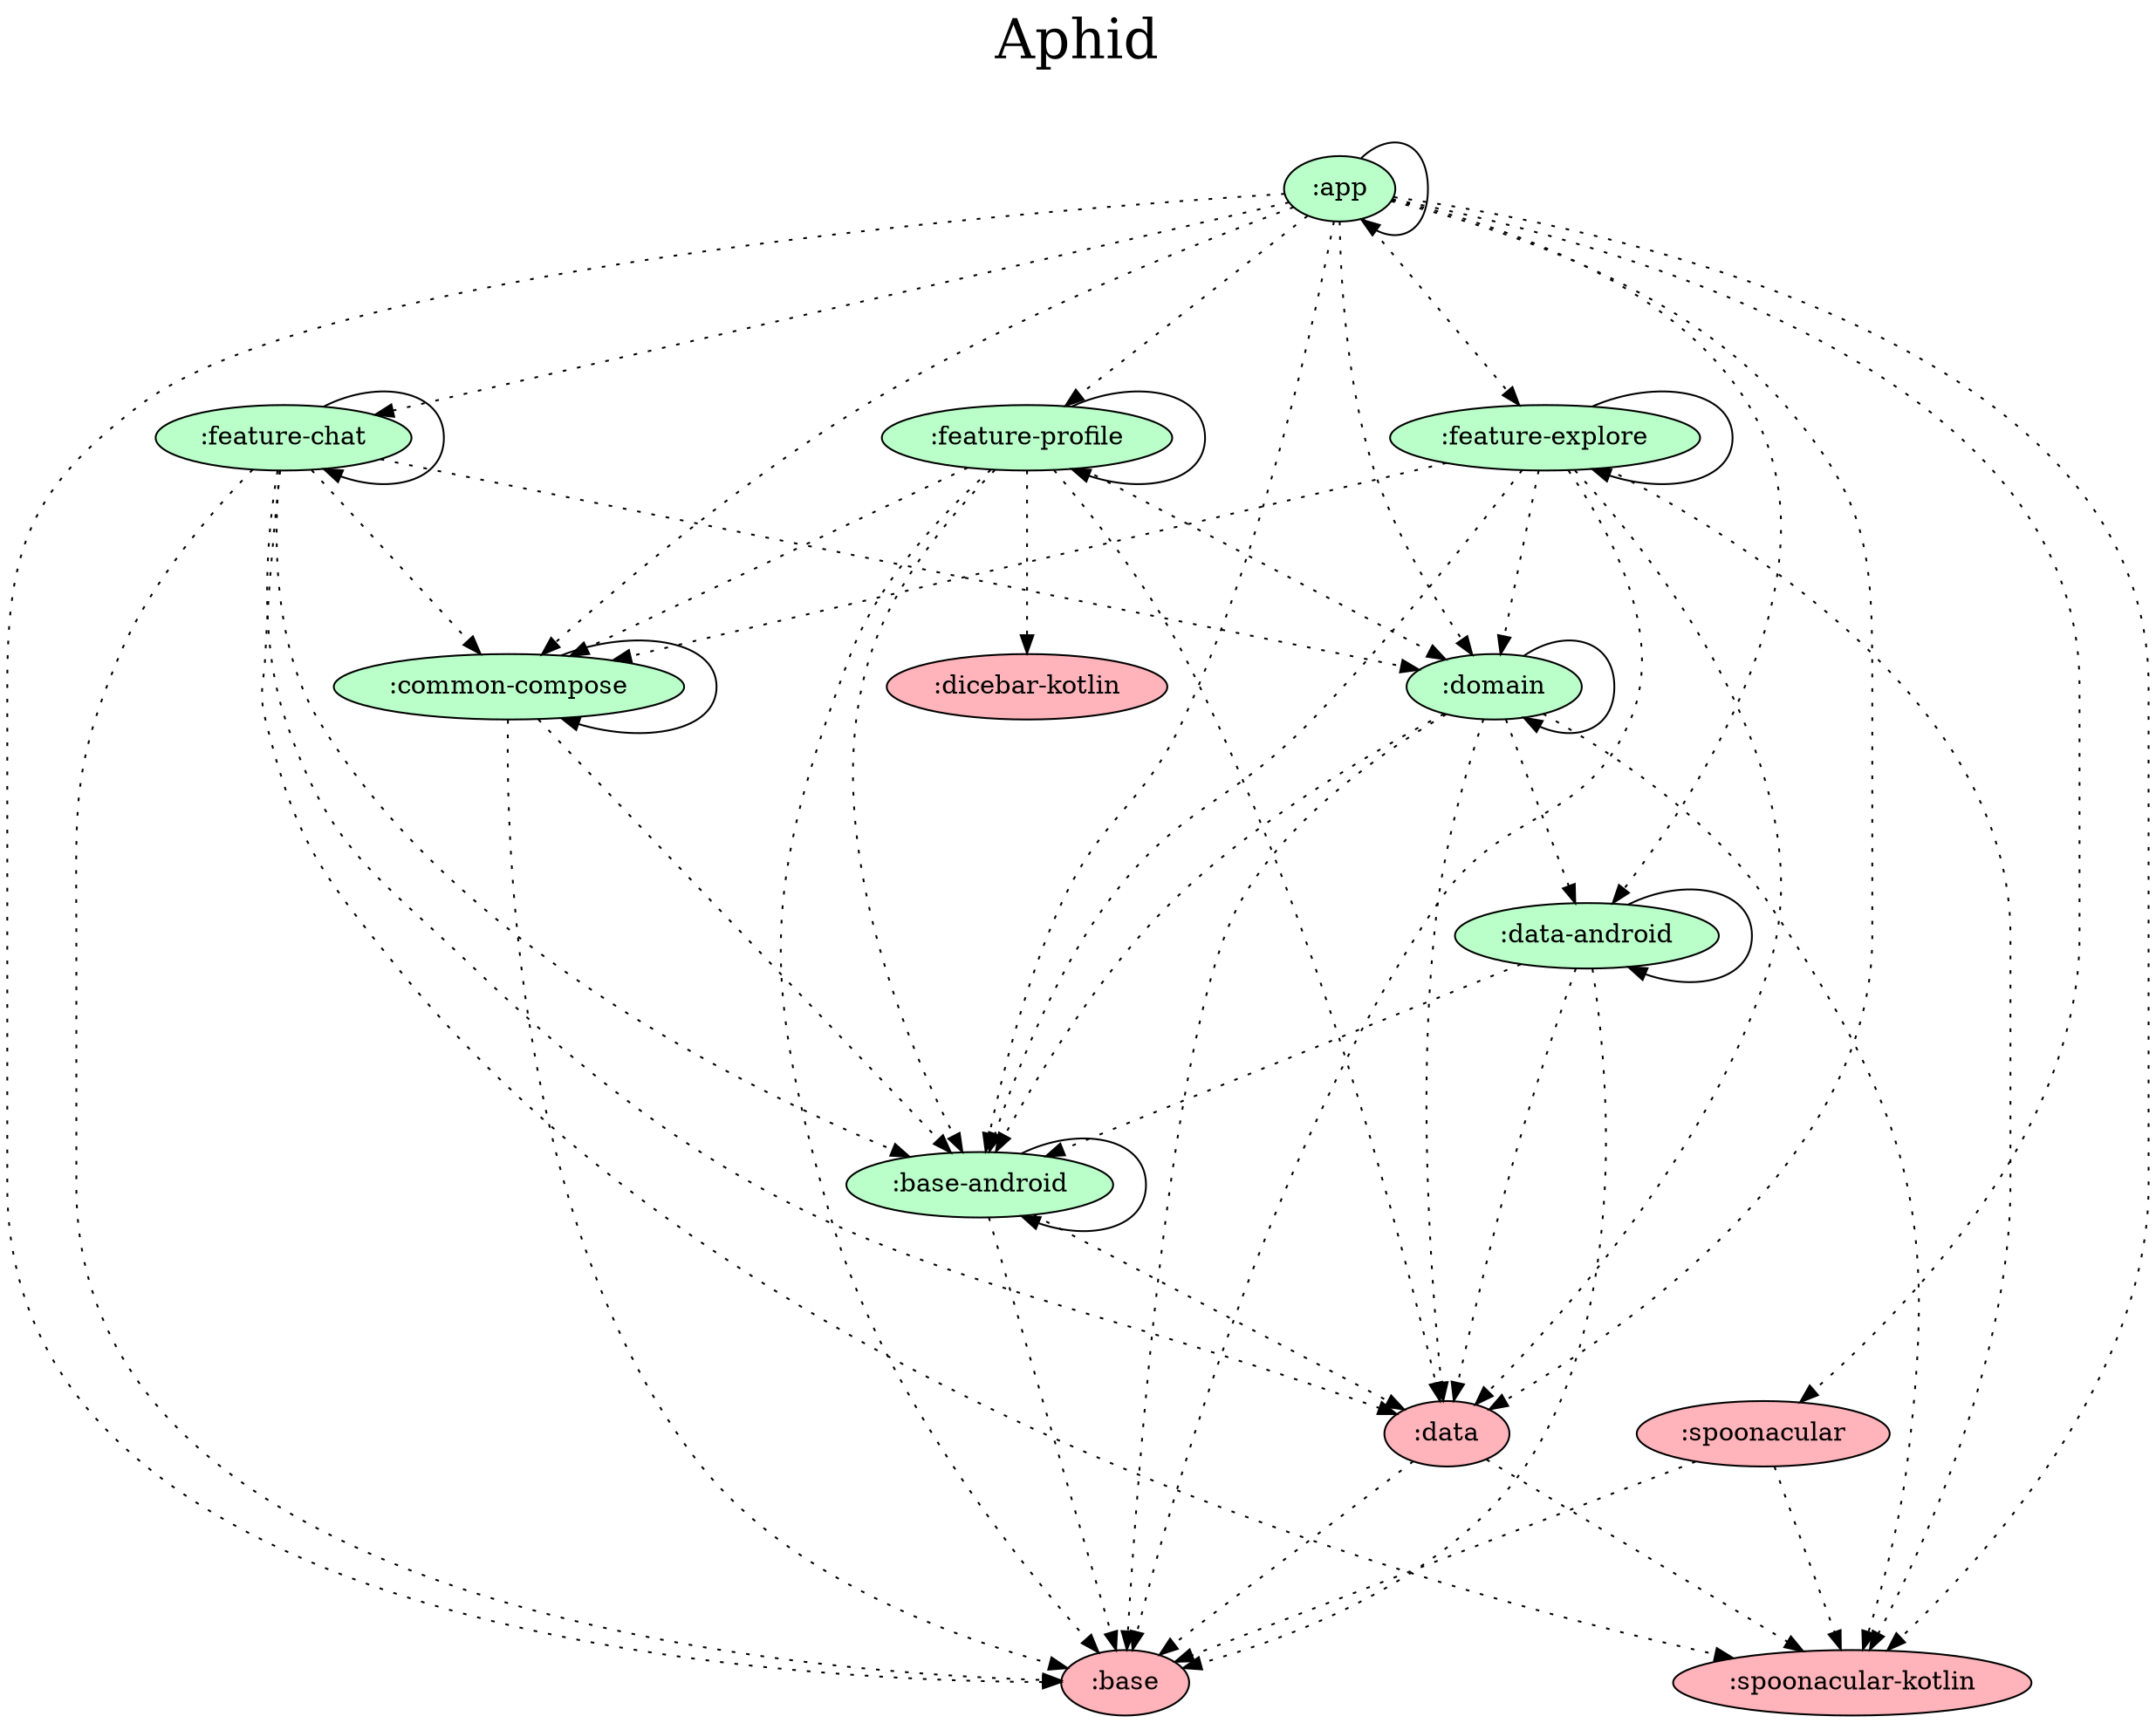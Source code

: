 digraph {
  graph [label="Aphid\n ",labelloc=t,fontsize=30,ranksep=1.4];
  node [style=filled, fillcolor="#bbbbbb"];
  rankdir=TB;

  # Projects

  ":app" [fillcolor="#baffc9"];
  ":base" [fillcolor="#ffb3ba"];
  ":base-android" [fillcolor="#baffc9"];
  ":common-compose" [fillcolor="#baffc9"];
  ":data" [fillcolor="#ffb3ba"];
  ":data-android" [fillcolor="#baffc9"];
  ":dicebar-kotlin" [fillcolor="#ffb3ba"];
  ":domain" [fillcolor="#baffc9"];
  ":feature-chat" [fillcolor="#baffc9"];
  ":feature-explore" [fillcolor="#baffc9"];
  ":feature-profile" [fillcolor="#baffc9"];
  ":spoonacular" [fillcolor="#ffb3ba"];
  ":spoonacular-kotlin" [fillcolor="#ffb3ba"];

  {rank = same;}

  # Dependencies

  ":app" -> ":app"
  ":app" -> ":base" [style=dotted]
  ":app" -> ":base-android" [style=dotted]
  ":app" -> ":common-compose" [style=dotted]
  ":app" -> ":data" [style=dotted]
  ":app" -> ":data-android" [style=dotted]
  ":app" -> ":domain" [style=dotted]
  ":app" -> ":feature-explore" [style=dotted]
  ":app" -> ":feature-chat" [style=dotted]
  ":app" -> ":feature-profile" [style=dotted]
  ":app" -> ":spoonacular" [style=dotted]
  ":app" -> ":spoonacular-kotlin" [style=dotted]
  ":base-android" -> ":base-android"
  ":base-android" -> ":base" [style=dotted]
  ":base-android" -> ":data" [style=dotted]
  ":common-compose" -> ":common-compose"
  ":common-compose" -> ":base" [style=dotted]
  ":common-compose" -> ":base-android" [style=dotted]
  ":data" -> ":base" [style=dotted]
  ":data" -> ":spoonacular-kotlin" [style=dotted]
  ":data-android" -> ":data-android"
  ":data-android" -> ":base" [style=dotted]
  ":data-android" -> ":data" [style=dotted]
  ":data-android" -> ":base-android" [style=dotted]
  ":domain" -> ":domain"
  ":domain" -> ":base" [style=dotted]
  ":domain" -> ":base-android" [style=dotted]
  ":domain" -> ":data" [style=dotted]
  ":domain" -> ":data-android" [style=dotted]
  ":domain" -> ":spoonacular-kotlin" [style=dotted]
  ":feature-chat" -> ":feature-chat"
  ":feature-chat" -> ":base" [style=dotted]
  ":feature-chat" -> ":base-android" [style=dotted]
  ":feature-chat" -> ":common-compose" [style=dotted]
  ":feature-chat" -> ":data" [style=dotted]
  ":feature-chat" -> ":domain" [style=dotted]
  ":feature-chat" -> ":spoonacular-kotlin" [style=dotted]
  ":feature-explore" -> ":feature-explore"
  ":feature-explore" -> ":base" [style=dotted]
  ":feature-explore" -> ":base-android" [style=dotted]
  ":feature-explore" -> ":common-compose" [style=dotted]
  ":feature-explore" -> ":data" [style=dotted]
  ":feature-explore" -> ":domain" [style=dotted]
  ":feature-explore" -> ":spoonacular-kotlin" [style=dotted]
  ":feature-profile" -> ":feature-profile"
  ":feature-profile" -> ":base" [style=dotted]
  ":feature-profile" -> ":base-android" [style=dotted]
  ":feature-profile" -> ":common-compose" [style=dotted]
  ":feature-profile" -> ":data" [style=dotted]
  ":feature-profile" -> ":domain" [style=dotted]
  ":feature-profile" -> ":dicebar-kotlin" [style=dotted]
  ":spoonacular" -> ":base" [style=dotted]
  ":spoonacular" -> ":spoonacular-kotlin" [style=dotted]
}

